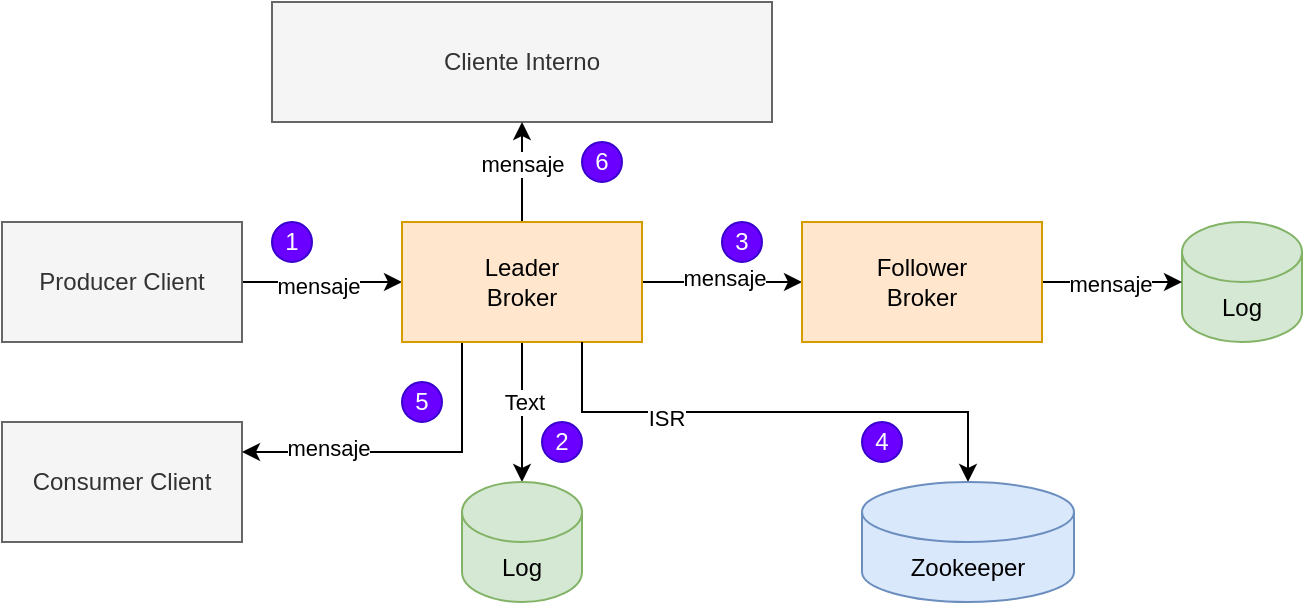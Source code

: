 <mxfile version="16.5.1" type="device"><diagram id="XWXwL8LAJWgvNA0ZrjCT" name="Página-1"><mxGraphModel dx="1018" dy="671" grid="0" gridSize="10" guides="1" tooltips="1" connect="1" arrows="1" fold="1" page="1" pageScale="1" pageWidth="827" pageHeight="1169" math="0" shadow="0"><root><mxCell id="0"/><mxCell id="1" parent="0"/><mxCell id="vFOuTqjqmiGUVo3RcW4c-1" value="Cliente Interno" style="rounded=0;whiteSpace=wrap;html=1;fillColor=#f5f5f5;fontColor=#333333;strokeColor=#666666;" vertex="1" parent="1"><mxGeometry x="245" y="120" width="250" height="60" as="geometry"/></mxCell><mxCell id="vFOuTqjqmiGUVo3RcW4c-12" style="edgeStyle=orthogonalEdgeStyle;rounded=0;orthogonalLoop=1;jettySize=auto;html=1;" edge="1" parent="1" source="vFOuTqjqmiGUVo3RcW4c-2" target="vFOuTqjqmiGUVo3RcW4c-4"><mxGeometry relative="1" as="geometry"/></mxCell><mxCell id="vFOuTqjqmiGUVo3RcW4c-18" value="mensaje" style="edgeLabel;html=1;align=center;verticalAlign=middle;resizable=0;points=[];" vertex="1" connectable="0" parent="vFOuTqjqmiGUVo3RcW4c-12"><mxGeometry x="-0.05" y="-2" relative="1" as="geometry"><mxPoint as="offset"/></mxGeometry></mxCell><mxCell id="vFOuTqjqmiGUVo3RcW4c-2" value="Producer Client" style="rounded=0;whiteSpace=wrap;html=1;fillColor=#f5f5f5;fontColor=#333333;strokeColor=#666666;" vertex="1" parent="1"><mxGeometry x="110" y="230" width="120" height="60" as="geometry"/></mxCell><mxCell id="vFOuTqjqmiGUVo3RcW4c-3" value="Consumer Client" style="rounded=0;whiteSpace=wrap;html=1;fillColor=#f5f5f5;fontColor=#333333;strokeColor=#666666;" vertex="1" parent="1"><mxGeometry x="110" y="330" width="120" height="60" as="geometry"/></mxCell><mxCell id="vFOuTqjqmiGUVo3RcW4c-10" style="edgeStyle=orthogonalEdgeStyle;rounded=0;orthogonalLoop=1;jettySize=auto;html=1;" edge="1" parent="1" source="vFOuTqjqmiGUVo3RcW4c-4" target="vFOuTqjqmiGUVo3RcW4c-8"><mxGeometry relative="1" as="geometry"/></mxCell><mxCell id="vFOuTqjqmiGUVo3RcW4c-21" value="mensaje" style="edgeLabel;html=1;align=center;verticalAlign=middle;resizable=0;points=[];" vertex="1" connectable="0" parent="vFOuTqjqmiGUVo3RcW4c-10"><mxGeometry x="0.025" y="2" relative="1" as="geometry"><mxPoint as="offset"/></mxGeometry></mxCell><mxCell id="vFOuTqjqmiGUVo3RcW4c-11" style="edgeStyle=orthogonalEdgeStyle;rounded=0;orthogonalLoop=1;jettySize=auto;html=1;" edge="1" parent="1" source="vFOuTqjqmiGUVo3RcW4c-4" target="vFOuTqjqmiGUVo3RcW4c-1"><mxGeometry relative="1" as="geometry"/></mxCell><mxCell id="vFOuTqjqmiGUVo3RcW4c-23" value="mensaje" style="edgeLabel;html=1;align=center;verticalAlign=middle;resizable=0;points=[];" vertex="1" connectable="0" parent="vFOuTqjqmiGUVo3RcW4c-11"><mxGeometry x="0.16" relative="1" as="geometry"><mxPoint as="offset"/></mxGeometry></mxCell><mxCell id="vFOuTqjqmiGUVo3RcW4c-13" style="edgeStyle=orthogonalEdgeStyle;rounded=0;orthogonalLoop=1;jettySize=auto;html=1;exitX=0.25;exitY=1;exitDx=0;exitDy=0;entryX=1;entryY=0.25;entryDx=0;entryDy=0;" edge="1" parent="1" source="vFOuTqjqmiGUVo3RcW4c-4" target="vFOuTqjqmiGUVo3RcW4c-3"><mxGeometry relative="1" as="geometry"/></mxCell><mxCell id="vFOuTqjqmiGUVo3RcW4c-19" value="mensaje" style="edgeLabel;html=1;align=center;verticalAlign=middle;resizable=0;points=[];" vertex="1" connectable="0" parent="vFOuTqjqmiGUVo3RcW4c-13"><mxGeometry x="0.479" y="-2" relative="1" as="geometry"><mxPoint as="offset"/></mxGeometry></mxCell><mxCell id="vFOuTqjqmiGUVo3RcW4c-14" style="edgeStyle=orthogonalEdgeStyle;rounded=0;orthogonalLoop=1;jettySize=auto;html=1;entryX=0.5;entryY=0;entryDx=0;entryDy=0;entryPerimeter=0;" edge="1" parent="1" source="vFOuTqjqmiGUVo3RcW4c-4" target="vFOuTqjqmiGUVo3RcW4c-5"><mxGeometry relative="1" as="geometry"/></mxCell><mxCell id="vFOuTqjqmiGUVo3RcW4c-17" value="Text" style="edgeLabel;html=1;align=center;verticalAlign=middle;resizable=0;points=[];" vertex="1" connectable="0" parent="vFOuTqjqmiGUVo3RcW4c-14"><mxGeometry x="-0.143" y="1" relative="1" as="geometry"><mxPoint as="offset"/></mxGeometry></mxCell><mxCell id="vFOuTqjqmiGUVo3RcW4c-4" value="Leader&lt;br&gt;Broker" style="rounded=0;whiteSpace=wrap;html=1;fillColor=#ffe6cc;strokeColor=#d79b00;" vertex="1" parent="1"><mxGeometry x="310" y="230" width="120" height="60" as="geometry"/></mxCell><mxCell id="vFOuTqjqmiGUVo3RcW4c-15" style="edgeStyle=orthogonalEdgeStyle;rounded=0;orthogonalLoop=1;jettySize=auto;html=1;exitX=0.75;exitY=1;exitDx=0;exitDy=0;" edge="1" parent="1" source="vFOuTqjqmiGUVo3RcW4c-4" target="vFOuTqjqmiGUVo3RcW4c-7"><mxGeometry relative="1" as="geometry"/></mxCell><mxCell id="vFOuTqjqmiGUVo3RcW4c-16" value="ISR" style="edgeLabel;html=1;align=center;verticalAlign=middle;resizable=0;points=[];" vertex="1" connectable="0" parent="vFOuTqjqmiGUVo3RcW4c-15"><mxGeometry x="-0.414" y="-3" relative="1" as="geometry"><mxPoint as="offset"/></mxGeometry></mxCell><mxCell id="vFOuTqjqmiGUVo3RcW4c-5" value="Log" style="shape=cylinder3;whiteSpace=wrap;html=1;boundedLbl=1;backgroundOutline=1;size=15;fillColor=#d5e8d4;strokeColor=#82b366;" vertex="1" parent="1"><mxGeometry x="340" y="360" width="60" height="60" as="geometry"/></mxCell><mxCell id="vFOuTqjqmiGUVo3RcW4c-6" value="Log" style="shape=cylinder3;whiteSpace=wrap;html=1;boundedLbl=1;backgroundOutline=1;size=15;fillColor=#d5e8d4;strokeColor=#82b366;" vertex="1" parent="1"><mxGeometry x="700" y="230" width="60" height="60" as="geometry"/></mxCell><mxCell id="vFOuTqjqmiGUVo3RcW4c-7" value="Zookeeper" style="shape=cylinder3;whiteSpace=wrap;html=1;boundedLbl=1;backgroundOutline=1;size=15;fillColor=#dae8fc;strokeColor=#6c8ebf;" vertex="1" parent="1"><mxGeometry x="540" y="360" width="106" height="60" as="geometry"/></mxCell><mxCell id="vFOuTqjqmiGUVo3RcW4c-9" style="edgeStyle=orthogonalEdgeStyle;rounded=0;orthogonalLoop=1;jettySize=auto;html=1;entryX=0;entryY=0.5;entryDx=0;entryDy=0;entryPerimeter=0;" edge="1" parent="1" source="vFOuTqjqmiGUVo3RcW4c-8" target="vFOuTqjqmiGUVo3RcW4c-6"><mxGeometry relative="1" as="geometry"/></mxCell><mxCell id="vFOuTqjqmiGUVo3RcW4c-22" value="mensaje" style="edgeLabel;html=1;align=center;verticalAlign=middle;resizable=0;points=[];" vertex="1" connectable="0" parent="vFOuTqjqmiGUVo3RcW4c-9"><mxGeometry x="-0.029" y="-1" relative="1" as="geometry"><mxPoint as="offset"/></mxGeometry></mxCell><mxCell id="vFOuTqjqmiGUVo3RcW4c-8" value="Follower&lt;br&gt;Broker" style="rounded=0;whiteSpace=wrap;html=1;fillColor=#ffe6cc;strokeColor=#d79b00;" vertex="1" parent="1"><mxGeometry x="510" y="230" width="120" height="60" as="geometry"/></mxCell><mxCell id="vFOuTqjqmiGUVo3RcW4c-24" value="1" style="ellipse;whiteSpace=wrap;html=1;aspect=fixed;fillColor=#6a00ff;fontColor=#ffffff;strokeColor=#3700CC;" vertex="1" parent="1"><mxGeometry x="245" y="230" width="20" height="20" as="geometry"/></mxCell><mxCell id="vFOuTqjqmiGUVo3RcW4c-25" value="2" style="ellipse;whiteSpace=wrap;html=1;aspect=fixed;fillColor=#6a00ff;fontColor=#ffffff;strokeColor=#3700CC;" vertex="1" parent="1"><mxGeometry x="380" y="330" width="20" height="20" as="geometry"/></mxCell><mxCell id="vFOuTqjqmiGUVo3RcW4c-26" value="3" style="ellipse;whiteSpace=wrap;html=1;aspect=fixed;fillColor=#6a00ff;fontColor=#ffffff;strokeColor=#3700CC;" vertex="1" parent="1"><mxGeometry x="470" y="230" width="20" height="20" as="geometry"/></mxCell><mxCell id="vFOuTqjqmiGUVo3RcW4c-28" value="4" style="ellipse;whiteSpace=wrap;html=1;aspect=fixed;fillColor=#6a00ff;fontColor=#ffffff;strokeColor=#3700CC;" vertex="1" parent="1"><mxGeometry x="540" y="330" width="20" height="20" as="geometry"/></mxCell><mxCell id="vFOuTqjqmiGUVo3RcW4c-29" value="5" style="ellipse;whiteSpace=wrap;html=1;aspect=fixed;fillColor=#6a00ff;fontColor=#ffffff;strokeColor=#3700CC;" vertex="1" parent="1"><mxGeometry x="310" y="310" width="20" height="20" as="geometry"/></mxCell><mxCell id="vFOuTqjqmiGUVo3RcW4c-30" value="6" style="ellipse;whiteSpace=wrap;html=1;aspect=fixed;fillColor=#6a00ff;fontColor=#ffffff;strokeColor=#3700CC;" vertex="1" parent="1"><mxGeometry x="400" y="190" width="20" height="20" as="geometry"/></mxCell></root></mxGraphModel></diagram></mxfile>
